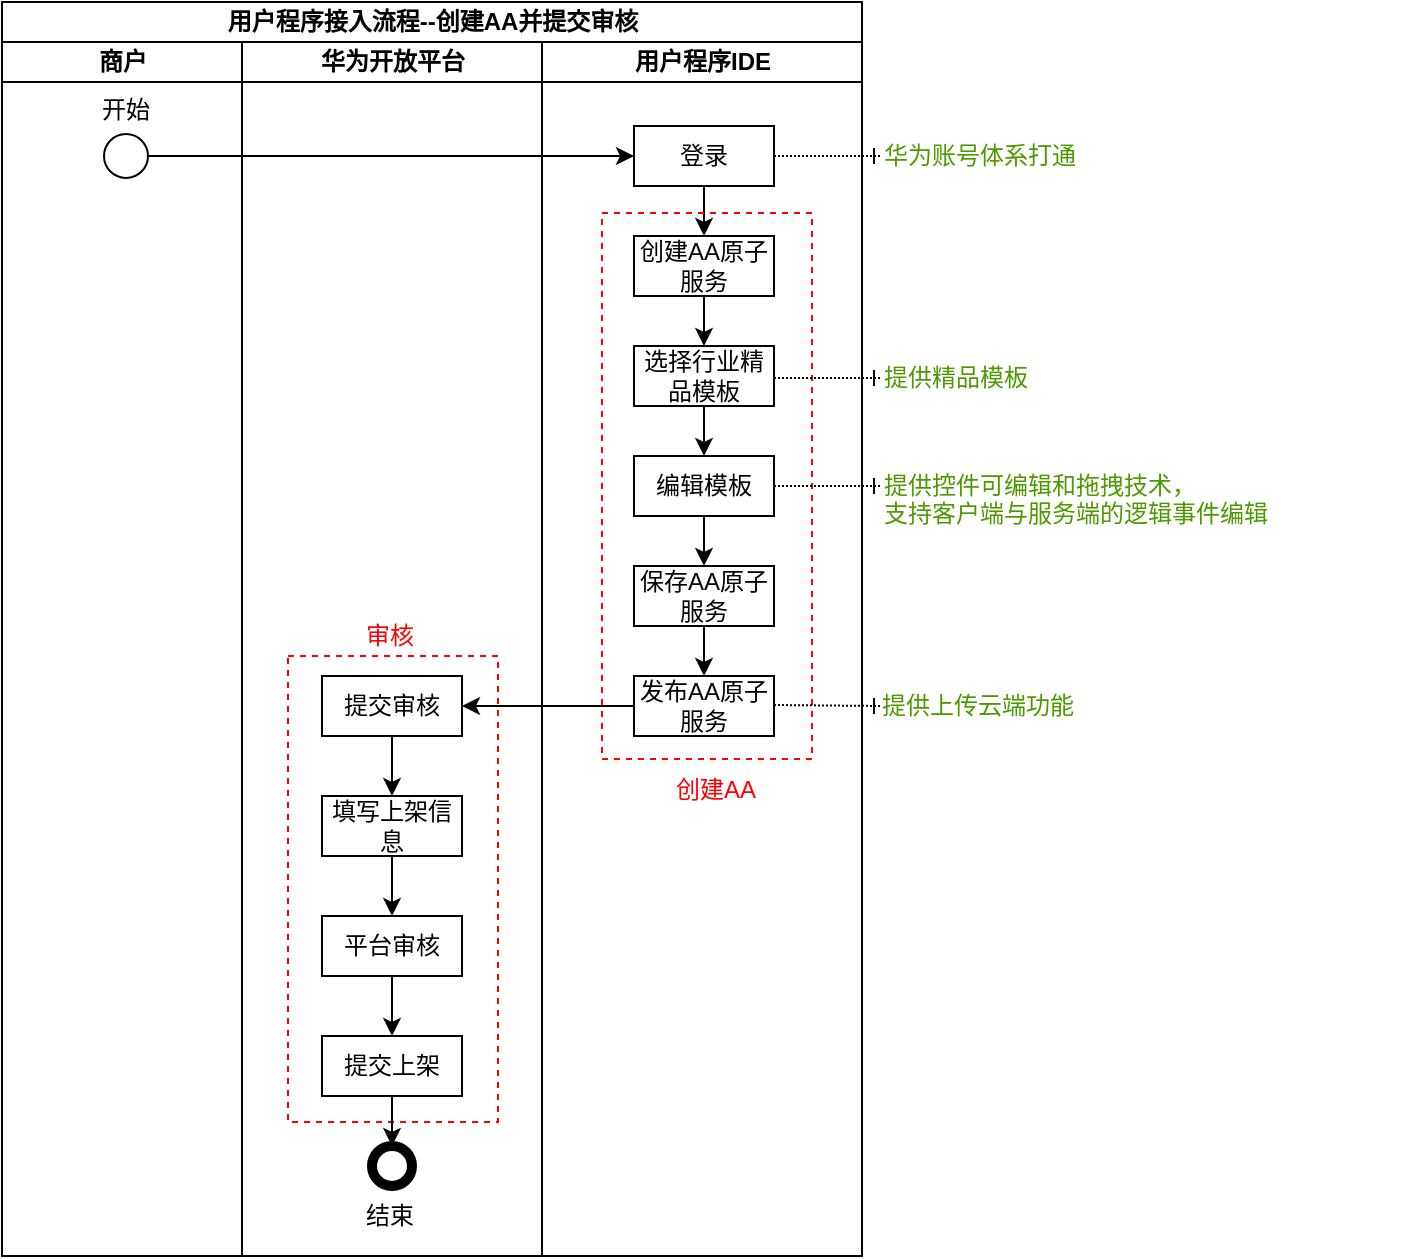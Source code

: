 <mxfile version="10.8.9" type="github"><diagram id="l-AV7dhNrZxIaxaeyWgj" name="Page-1"><mxGraphModel dx="457" dy="1147" grid="1" gridSize="10" guides="1" tooltips="1" connect="1" arrows="1" fold="1" page="1" pageScale="1" pageWidth="827" pageHeight="1169" math="0" shadow="0"><root><mxCell id="0"/><mxCell id="1" parent="0"/><mxCell id="hc7eUrMljsh1A4rGd8Jt-1" value="用户程序接入流程--创建AA并提交审核" style="swimlane;html=1;childLayout=stackLayout;resizeParent=1;resizeParentMax=0;startSize=20;strokeColor=#000000;fillColor=none;" vertex="1" parent="1"><mxGeometry x="160" y="63" width="430" height="627" as="geometry"/></mxCell><mxCell id="hc7eUrMljsh1A4rGd8Jt-2" value="商户" style="swimlane;html=1;startSize=20;" vertex="1" parent="hc7eUrMljsh1A4rGd8Jt-1"><mxGeometry y="20" width="120" height="607" as="geometry"/></mxCell><mxCell id="hc7eUrMljsh1A4rGd8Jt-3" value="华为开放平台" style="swimlane;html=1;startSize=20;" vertex="1" parent="hc7eUrMljsh1A4rGd8Jt-1"><mxGeometry x="120" y="20" width="150" height="607" as="geometry"/></mxCell><mxCell id="hc7eUrMljsh1A4rGd8Jt-36" style="edgeStyle=orthogonalEdgeStyle;rounded=0;orthogonalLoop=1;jettySize=auto;html=1;entryX=0.5;entryY=0;entryDx=0;entryDy=0;" edge="1" parent="hc7eUrMljsh1A4rGd8Jt-3" source="hc7eUrMljsh1A4rGd8Jt-24" target="hc7eUrMljsh1A4rGd8Jt-25"><mxGeometry relative="1" as="geometry"/></mxCell><mxCell id="hc7eUrMljsh1A4rGd8Jt-24" value="提交审核" style="rounded=0;whiteSpace=wrap;html=1;" vertex="1" parent="hc7eUrMljsh1A4rGd8Jt-3"><mxGeometry x="40" y="317" width="70" height="30" as="geometry"/></mxCell><mxCell id="hc7eUrMljsh1A4rGd8Jt-37" style="edgeStyle=orthogonalEdgeStyle;rounded=0;orthogonalLoop=1;jettySize=auto;html=1;entryX=0.5;entryY=0;entryDx=0;entryDy=0;" edge="1" parent="hc7eUrMljsh1A4rGd8Jt-3" source="hc7eUrMljsh1A4rGd8Jt-25" target="hc7eUrMljsh1A4rGd8Jt-26"><mxGeometry relative="1" as="geometry"/></mxCell><mxCell id="hc7eUrMljsh1A4rGd8Jt-25" value="填写上架信息" style="rounded=0;whiteSpace=wrap;html=1;" vertex="1" parent="hc7eUrMljsh1A4rGd8Jt-3"><mxGeometry x="40" y="377" width="70" height="30" as="geometry"/></mxCell><mxCell id="hc7eUrMljsh1A4rGd8Jt-56" style="edgeStyle=orthogonalEdgeStyle;rounded=0;orthogonalLoop=1;jettySize=auto;html=1;endArrow=classic;endFill=1;" edge="1" parent="hc7eUrMljsh1A4rGd8Jt-3" source="hc7eUrMljsh1A4rGd8Jt-26" target="hc7eUrMljsh1A4rGd8Jt-54"><mxGeometry relative="1" as="geometry"/></mxCell><mxCell id="hc7eUrMljsh1A4rGd8Jt-26" value="平台审核" style="rounded=0;whiteSpace=wrap;html=1;" vertex="1" parent="hc7eUrMljsh1A4rGd8Jt-3"><mxGeometry x="40" y="437" width="70" height="30" as="geometry"/></mxCell><mxCell id="hc7eUrMljsh1A4rGd8Jt-27" value="" style="shape=ellipse;html=1;dashed=0;whitespace=wrap;aspect=fixed;strokeWidth=5;perimeter=ellipsePerimeter;" vertex="1" parent="hc7eUrMljsh1A4rGd8Jt-3"><mxGeometry x="65" y="552" width="20" height="20" as="geometry"/></mxCell><mxCell id="hc7eUrMljsh1A4rGd8Jt-28" value="结束" style="text;html=1;resizable=0;points=[];autosize=1;align=left;verticalAlign=top;spacingTop=-4;" vertex="1" parent="hc7eUrMljsh1A4rGd8Jt-3"><mxGeometry x="60" y="577" width="50" height="10" as="geometry"/></mxCell><mxCell id="hc7eUrMljsh1A4rGd8Jt-39" value="" style="rounded=0;whiteSpace=wrap;html=1;fillColor=none;dashed=1;strokeColor=#FF0000;" vertex="1" parent="hc7eUrMljsh1A4rGd8Jt-3"><mxGeometry x="23" y="307" width="105" height="233" as="geometry"/></mxCell><mxCell id="hc7eUrMljsh1A4rGd8Jt-57" style="edgeStyle=orthogonalEdgeStyle;rounded=0;orthogonalLoop=1;jettySize=auto;html=1;endArrow=classic;endFill=1;" edge="1" parent="hc7eUrMljsh1A4rGd8Jt-3" source="hc7eUrMljsh1A4rGd8Jt-54" target="hc7eUrMljsh1A4rGd8Jt-27"><mxGeometry relative="1" as="geometry"/></mxCell><mxCell id="hc7eUrMljsh1A4rGd8Jt-54" value="提交上架" style="rounded=0;whiteSpace=wrap;html=1;" vertex="1" parent="hc7eUrMljsh1A4rGd8Jt-3"><mxGeometry x="40" y="497" width="70" height="30" as="geometry"/></mxCell><mxCell id="hc7eUrMljsh1A4rGd8Jt-35" style="edgeStyle=orthogonalEdgeStyle;rounded=0;orthogonalLoop=1;jettySize=auto;html=1;entryX=1;entryY=0.5;entryDx=0;entryDy=0;" edge="1" parent="hc7eUrMljsh1A4rGd8Jt-1" source="hc7eUrMljsh1A4rGd8Jt-23" target="hc7eUrMljsh1A4rGd8Jt-24"><mxGeometry relative="1" as="geometry"/></mxCell><mxCell id="hc7eUrMljsh1A4rGd8Jt-4" value="用户程序IDE" style="swimlane;html=1;startSize=20;" vertex="1" parent="hc7eUrMljsh1A4rGd8Jt-1"><mxGeometry x="270" y="20" width="160" height="607" as="geometry"/></mxCell><mxCell id="hc7eUrMljsh1A4rGd8Jt-30" style="edgeStyle=orthogonalEdgeStyle;rounded=0;orthogonalLoop=1;jettySize=auto;html=1;entryX=0.5;entryY=0;entryDx=0;entryDy=0;" edge="1" parent="hc7eUrMljsh1A4rGd8Jt-4" source="hc7eUrMljsh1A4rGd8Jt-9" target="hc7eUrMljsh1A4rGd8Jt-12"><mxGeometry relative="1" as="geometry"/></mxCell><mxCell id="hc7eUrMljsh1A4rGd8Jt-9" value="登录" style="rounded=0;whiteSpace=wrap;html=1;" vertex="1" parent="hc7eUrMljsh1A4rGd8Jt-4"><mxGeometry x="46" y="42" width="70" height="30" as="geometry"/></mxCell><mxCell id="hc7eUrMljsh1A4rGd8Jt-31" style="edgeStyle=orthogonalEdgeStyle;rounded=0;orthogonalLoop=1;jettySize=auto;html=1;" edge="1" parent="hc7eUrMljsh1A4rGd8Jt-4" source="hc7eUrMljsh1A4rGd8Jt-12" target="hc7eUrMljsh1A4rGd8Jt-13"><mxGeometry relative="1" as="geometry"/></mxCell><mxCell id="hc7eUrMljsh1A4rGd8Jt-12" value="创建AA原子服务" style="rounded=0;whiteSpace=wrap;html=1;" vertex="1" parent="hc7eUrMljsh1A4rGd8Jt-4"><mxGeometry x="46" y="97" width="70" height="30" as="geometry"/></mxCell><mxCell id="hc7eUrMljsh1A4rGd8Jt-32" style="edgeStyle=orthogonalEdgeStyle;rounded=0;orthogonalLoop=1;jettySize=auto;html=1;entryX=0.5;entryY=0;entryDx=0;entryDy=0;" edge="1" parent="hc7eUrMljsh1A4rGd8Jt-4" source="hc7eUrMljsh1A4rGd8Jt-13" target="hc7eUrMljsh1A4rGd8Jt-21"><mxGeometry relative="1" as="geometry"/></mxCell><mxCell id="hc7eUrMljsh1A4rGd8Jt-13" value="选择行业精品模板" style="rounded=0;whiteSpace=wrap;html=1;" vertex="1" parent="hc7eUrMljsh1A4rGd8Jt-4"><mxGeometry x="46" y="152" width="70" height="30" as="geometry"/></mxCell><mxCell id="hc7eUrMljsh1A4rGd8Jt-33" style="edgeStyle=orthogonalEdgeStyle;rounded=0;orthogonalLoop=1;jettySize=auto;html=1;entryX=0.5;entryY=0;entryDx=0;entryDy=0;" edge="1" parent="hc7eUrMljsh1A4rGd8Jt-4" source="hc7eUrMljsh1A4rGd8Jt-21" target="hc7eUrMljsh1A4rGd8Jt-22"><mxGeometry relative="1" as="geometry"/></mxCell><mxCell id="hc7eUrMljsh1A4rGd8Jt-21" value="编辑模板" style="rounded=0;whiteSpace=wrap;html=1;" vertex="1" parent="hc7eUrMljsh1A4rGd8Jt-4"><mxGeometry x="46" y="207" width="70" height="30" as="geometry"/></mxCell><mxCell id="hc7eUrMljsh1A4rGd8Jt-34" style="edgeStyle=orthogonalEdgeStyle;rounded=0;orthogonalLoop=1;jettySize=auto;html=1;entryX=0.5;entryY=0;entryDx=0;entryDy=0;" edge="1" parent="hc7eUrMljsh1A4rGd8Jt-4" source="hc7eUrMljsh1A4rGd8Jt-22" target="hc7eUrMljsh1A4rGd8Jt-23"><mxGeometry relative="1" as="geometry"/></mxCell><mxCell id="hc7eUrMljsh1A4rGd8Jt-22" value="保存AA原子服务" style="rounded=0;whiteSpace=wrap;html=1;" vertex="1" parent="hc7eUrMljsh1A4rGd8Jt-4"><mxGeometry x="46" y="262" width="70" height="30" as="geometry"/></mxCell><mxCell id="hc7eUrMljsh1A4rGd8Jt-23" value="发布AA原子服务" style="rounded=0;whiteSpace=wrap;html=1;" vertex="1" parent="hc7eUrMljsh1A4rGd8Jt-4"><mxGeometry x="46" y="317" width="70" height="30" as="geometry"/></mxCell><mxCell id="hc7eUrMljsh1A4rGd8Jt-42" value="&lt;font color=&quot;#ff0000&quot;&gt;创建AA&lt;/font&gt;" style="text;html=1;resizable=0;points=[];autosize=1;align=left;verticalAlign=top;spacingTop=-4;" vertex="1" parent="hc7eUrMljsh1A4rGd8Jt-4"><mxGeometry x="65" y="363.5" width="70" height="10" as="geometry"/></mxCell><mxCell id="hc7eUrMljsh1A4rGd8Jt-29" value="" style="rounded=0;whiteSpace=wrap;html=1;fillColor=none;dashed=1;strokeColor=#FF0000;" vertex="1" parent="hc7eUrMljsh1A4rGd8Jt-4"><mxGeometry x="30" y="85.5" width="105" height="273" as="geometry"/></mxCell><mxCell id="hc7eUrMljsh1A4rGd8Jt-8" value="" style="shape=ellipse;html=1;dashed=0;whitespace=wrap;aspect=fixed;perimeter=ellipsePerimeter;direction=west;" vertex="1" parent="1"><mxGeometry x="211" y="129" width="22" height="22" as="geometry"/></mxCell><mxCell id="hc7eUrMljsh1A4rGd8Jt-10" style="edgeStyle=orthogonalEdgeStyle;rounded=0;orthogonalLoop=1;jettySize=auto;html=1;entryX=0;entryY=0.5;entryDx=0;entryDy=0;" edge="1" parent="1" source="hc7eUrMljsh1A4rGd8Jt-8" target="hc7eUrMljsh1A4rGd8Jt-9"><mxGeometry relative="1" as="geometry"/></mxCell><mxCell id="hc7eUrMljsh1A4rGd8Jt-11" value="开始" style="text;html=1;resizable=0;points=[];autosize=1;align=left;verticalAlign=top;spacingTop=-4;" vertex="1" parent="1"><mxGeometry x="208" y="107" width="50" height="10" as="geometry"/></mxCell><mxCell id="hc7eUrMljsh1A4rGd8Jt-40" value="&lt;font color=&quot;#ff0000&quot;&gt;审核&lt;/font&gt;" style="text;html=1;resizable=0;points=[];autosize=1;align=left;verticalAlign=top;spacingTop=-4;" vertex="1" parent="1"><mxGeometry x="340" y="370" width="50" height="10" as="geometry"/></mxCell><mxCell id="hc7eUrMljsh1A4rGd8Jt-44" value="" style="endArrow=ERone;html=1;exitX=1;exitY=0.5;exitDx=0;exitDy=0;dashed=1;dashPattern=1 1;endFill=0;" edge="1" parent="1" source="hc7eUrMljsh1A4rGd8Jt-9"><mxGeometry width="50" height="50" relative="1" as="geometry"><mxPoint x="640" y="168.5" as="sourcePoint"/><mxPoint x="600" y="140" as="targetPoint"/><Array as="points"/></mxGeometry></mxCell><mxCell id="hc7eUrMljsh1A4rGd8Jt-45" value="&lt;font color=&quot;#4d9900&quot;&gt;华为账号体系打通&lt;/font&gt;" style="text;html=1;resizable=0;points=[];autosize=1;align=left;verticalAlign=top;spacingTop=-4;" vertex="1" parent="1"><mxGeometry x="599" y="130" width="140" height="10" as="geometry"/></mxCell><mxCell id="hc7eUrMljsh1A4rGd8Jt-48" value="" style="endArrow=ERone;html=1;exitX=1;exitY=0.5;exitDx=0;exitDy=0;dashed=1;dashPattern=1 1;endFill=0;" edge="1" parent="1"><mxGeometry width="50" height="50" relative="1" as="geometry"><mxPoint x="546" y="251" as="sourcePoint"/><mxPoint x="600" y="251" as="targetPoint"/><Array as="points"/></mxGeometry></mxCell><mxCell id="hc7eUrMljsh1A4rGd8Jt-49" value="&lt;font color=&quot;#4d9900&quot;&gt;提供精品模板&lt;/font&gt;" style="text;html=1;resizable=0;points=[];autosize=1;align=left;verticalAlign=top;spacingTop=-4;" vertex="1" parent="1"><mxGeometry x="599" y="241" width="110" height="10" as="geometry"/></mxCell><mxCell id="hc7eUrMljsh1A4rGd8Jt-50" value="" style="endArrow=ERone;html=1;exitX=1;exitY=0.5;exitDx=0;exitDy=0;dashed=1;dashPattern=1 1;endFill=0;" edge="1" parent="1"><mxGeometry width="50" height="50" relative="1" as="geometry"><mxPoint x="546" y="305" as="sourcePoint"/><mxPoint x="600" y="305" as="targetPoint"/><Array as="points"/></mxGeometry></mxCell><mxCell id="hc7eUrMljsh1A4rGd8Jt-51" value="&lt;font color=&quot;#4d9900&quot;&gt;提供控件可编辑和拖拽技术，&lt;br&gt;支持客户端与服务端的逻辑事件编辑&lt;br&gt;&lt;/font&gt;" style="text;html=1;resizable=0;points=[];autosize=1;align=left;verticalAlign=top;spacingTop=-4;" vertex="1" parent="1"><mxGeometry x="599" y="295" width="270" height="30" as="geometry"/></mxCell><mxCell id="hc7eUrMljsh1A4rGd8Jt-52" value="" style="endArrow=ERone;html=1;exitX=1;exitY=0.5;exitDx=0;exitDy=0;dashed=1;dashPattern=1 1;endFill=0;" edge="1" parent="1"><mxGeometry width="50" height="50" relative="1" as="geometry"><mxPoint x="546" y="414.5" as="sourcePoint"/><mxPoint x="600" y="415" as="targetPoint"/><Array as="points"/></mxGeometry></mxCell><mxCell id="hc7eUrMljsh1A4rGd8Jt-53" value="&lt;font color=&quot;#4d9900&quot;&gt;提供上传云端功能&lt;/font&gt;" style="text;html=1;resizable=0;points=[];autosize=1;align=left;verticalAlign=top;spacingTop=-4;" vertex="1" parent="1"><mxGeometry x="598" y="404.5" width="140" height="10" as="geometry"/></mxCell></root></mxGraphModel></diagram></mxfile>